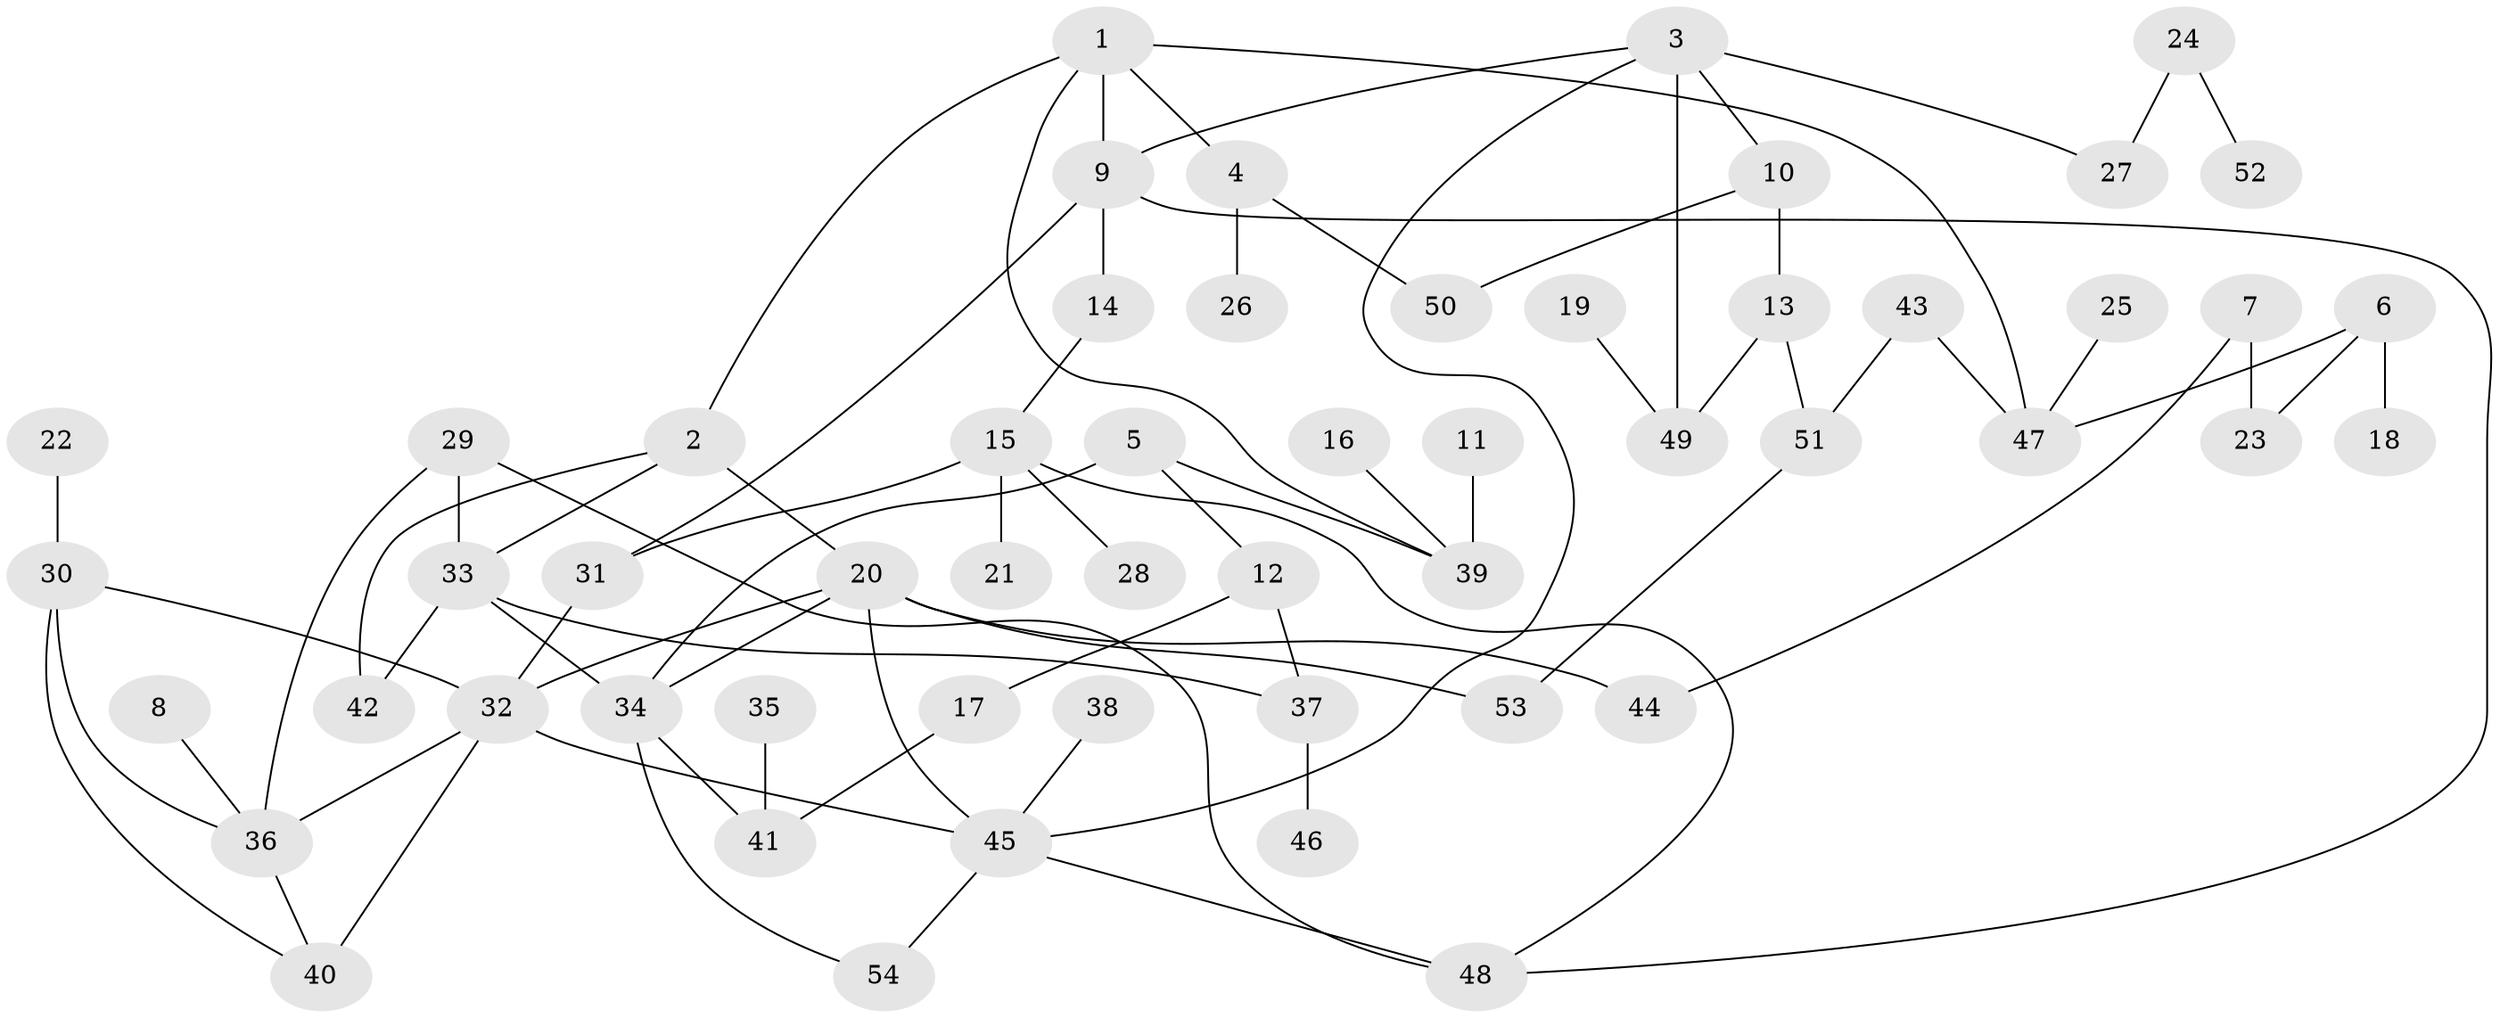 // original degree distribution, {5: 0.0898876404494382, 4: 0.07865168539325842, 7: 0.02247191011235955, 6: 0.02247191011235955, 3: 0.1797752808988764, 1: 0.3146067415730337, 2: 0.29213483146067415}
// Generated by graph-tools (version 1.1) at 2025/36/03/04/25 23:36:07]
// undirected, 54 vertices, 75 edges
graph export_dot {
  node [color=gray90,style=filled];
  1;
  2;
  3;
  4;
  5;
  6;
  7;
  8;
  9;
  10;
  11;
  12;
  13;
  14;
  15;
  16;
  17;
  18;
  19;
  20;
  21;
  22;
  23;
  24;
  25;
  26;
  27;
  28;
  29;
  30;
  31;
  32;
  33;
  34;
  35;
  36;
  37;
  38;
  39;
  40;
  41;
  42;
  43;
  44;
  45;
  46;
  47;
  48;
  49;
  50;
  51;
  52;
  53;
  54;
  1 -- 2 [weight=1.0];
  1 -- 4 [weight=1.0];
  1 -- 9 [weight=1.0];
  1 -- 39 [weight=1.0];
  1 -- 47 [weight=1.0];
  2 -- 20 [weight=1.0];
  2 -- 33 [weight=1.0];
  2 -- 42 [weight=1.0];
  3 -- 9 [weight=1.0];
  3 -- 10 [weight=1.0];
  3 -- 27 [weight=1.0];
  3 -- 45 [weight=1.0];
  3 -- 49 [weight=1.0];
  4 -- 26 [weight=1.0];
  4 -- 50 [weight=1.0];
  5 -- 12 [weight=1.0];
  5 -- 34 [weight=1.0];
  5 -- 39 [weight=1.0];
  6 -- 18 [weight=1.0];
  6 -- 23 [weight=1.0];
  6 -- 47 [weight=1.0];
  7 -- 23 [weight=1.0];
  7 -- 44 [weight=1.0];
  8 -- 36 [weight=1.0];
  9 -- 14 [weight=1.0];
  9 -- 31 [weight=1.0];
  9 -- 48 [weight=1.0];
  10 -- 13 [weight=1.0];
  10 -- 50 [weight=1.0];
  11 -- 39 [weight=1.0];
  12 -- 17 [weight=1.0];
  12 -- 37 [weight=1.0];
  13 -- 49 [weight=1.0];
  13 -- 51 [weight=1.0];
  14 -- 15 [weight=1.0];
  15 -- 21 [weight=1.0];
  15 -- 28 [weight=1.0];
  15 -- 31 [weight=1.0];
  15 -- 48 [weight=1.0];
  16 -- 39 [weight=1.0];
  17 -- 41 [weight=1.0];
  19 -- 49 [weight=1.0];
  20 -- 32 [weight=1.0];
  20 -- 34 [weight=1.0];
  20 -- 44 [weight=1.0];
  20 -- 45 [weight=1.0];
  20 -- 53 [weight=1.0];
  22 -- 30 [weight=1.0];
  24 -- 27 [weight=1.0];
  24 -- 52 [weight=1.0];
  25 -- 47 [weight=1.0];
  29 -- 33 [weight=1.0];
  29 -- 36 [weight=1.0];
  29 -- 48 [weight=1.0];
  30 -- 32 [weight=1.0];
  30 -- 36 [weight=1.0];
  30 -- 40 [weight=1.0];
  31 -- 32 [weight=1.0];
  32 -- 36 [weight=1.0];
  32 -- 40 [weight=2.0];
  32 -- 45 [weight=1.0];
  33 -- 34 [weight=1.0];
  33 -- 37 [weight=1.0];
  33 -- 42 [weight=1.0];
  34 -- 41 [weight=1.0];
  34 -- 54 [weight=1.0];
  35 -- 41 [weight=1.0];
  36 -- 40 [weight=1.0];
  37 -- 46 [weight=1.0];
  38 -- 45 [weight=1.0];
  43 -- 47 [weight=1.0];
  43 -- 51 [weight=1.0];
  45 -- 48 [weight=1.0];
  45 -- 54 [weight=1.0];
  51 -- 53 [weight=1.0];
}
